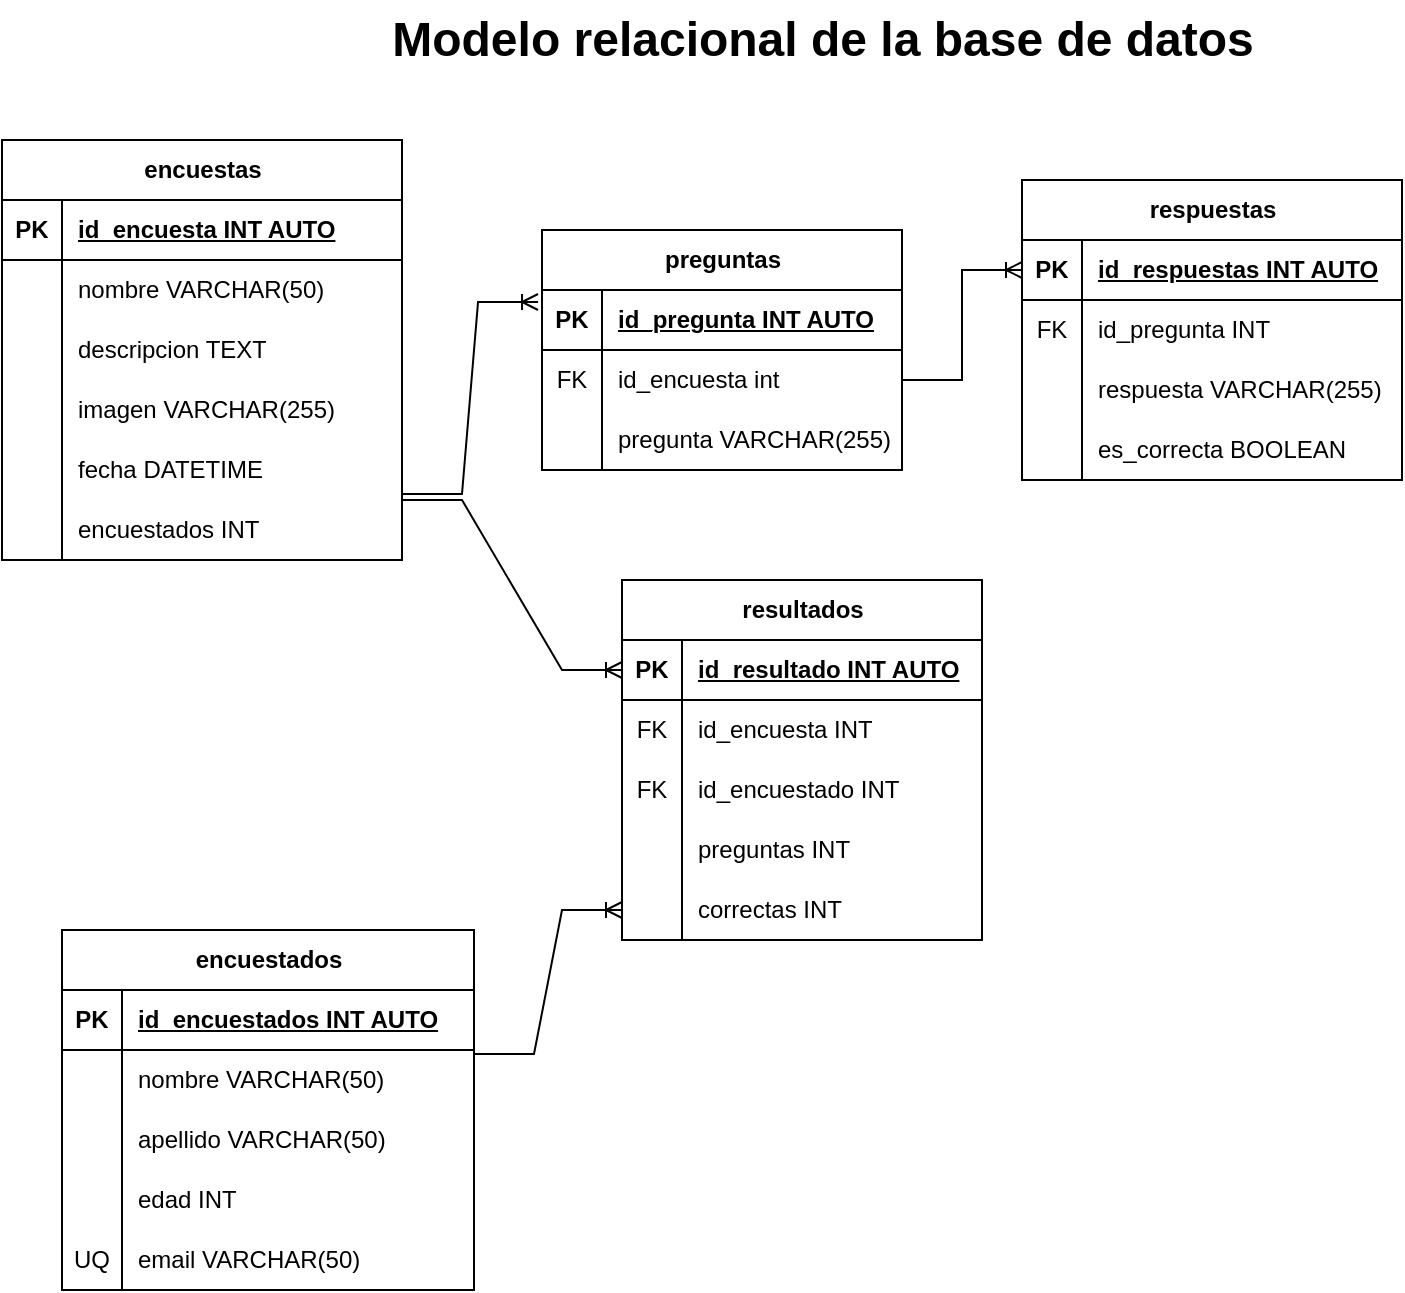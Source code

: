 <mxfile version="24.0.6" type="github">
  <diagram name="Página-1" id="o_aQSa7AjedKWSROX5de">
    <mxGraphModel dx="1193" dy="726" grid="1" gridSize="10" guides="1" tooltips="1" connect="1" arrows="1" fold="1" page="1" pageScale="1" pageWidth="827" pageHeight="1169" math="0" shadow="0">
      <root>
        <mxCell id="0" />
        <mxCell id="1" parent="0" />
        <mxCell id="Kpt_Jc85tGHieAsZ9Ay5-1" value="encuestas" style="shape=table;startSize=30;container=1;collapsible=1;childLayout=tableLayout;fixedRows=1;rowLines=0;fontStyle=1;align=center;resizeLast=1;html=1;" vertex="1" parent="1">
          <mxGeometry x="10" y="100" width="200" height="210" as="geometry" />
        </mxCell>
        <mxCell id="Kpt_Jc85tGHieAsZ9Ay5-2" value="" style="shape=tableRow;horizontal=0;startSize=0;swimlaneHead=0;swimlaneBody=0;fillColor=none;collapsible=0;dropTarget=0;points=[[0,0.5],[1,0.5]];portConstraint=eastwest;top=0;left=0;right=0;bottom=1;" vertex="1" parent="Kpt_Jc85tGHieAsZ9Ay5-1">
          <mxGeometry y="30" width="200" height="30" as="geometry" />
        </mxCell>
        <mxCell id="Kpt_Jc85tGHieAsZ9Ay5-3" value="PK" style="shape=partialRectangle;connectable=0;fillColor=none;top=0;left=0;bottom=0;right=0;fontStyle=1;overflow=hidden;whiteSpace=wrap;html=1;" vertex="1" parent="Kpt_Jc85tGHieAsZ9Ay5-2">
          <mxGeometry width="30" height="30" as="geometry">
            <mxRectangle width="30" height="30" as="alternateBounds" />
          </mxGeometry>
        </mxCell>
        <mxCell id="Kpt_Jc85tGHieAsZ9Ay5-4" value="id_encuesta INT AUTO" style="shape=partialRectangle;connectable=0;fillColor=none;top=0;left=0;bottom=0;right=0;align=left;spacingLeft=6;fontStyle=5;overflow=hidden;whiteSpace=wrap;html=1;" vertex="1" parent="Kpt_Jc85tGHieAsZ9Ay5-2">
          <mxGeometry x="30" width="170" height="30" as="geometry">
            <mxRectangle width="170" height="30" as="alternateBounds" />
          </mxGeometry>
        </mxCell>
        <mxCell id="Kpt_Jc85tGHieAsZ9Ay5-5" value="" style="shape=tableRow;horizontal=0;startSize=0;swimlaneHead=0;swimlaneBody=0;fillColor=none;collapsible=0;dropTarget=0;points=[[0,0.5],[1,0.5]];portConstraint=eastwest;top=0;left=0;right=0;bottom=0;" vertex="1" parent="Kpt_Jc85tGHieAsZ9Ay5-1">
          <mxGeometry y="60" width="200" height="30" as="geometry" />
        </mxCell>
        <mxCell id="Kpt_Jc85tGHieAsZ9Ay5-6" value="" style="shape=partialRectangle;connectable=0;fillColor=none;top=0;left=0;bottom=0;right=0;editable=1;overflow=hidden;whiteSpace=wrap;html=1;" vertex="1" parent="Kpt_Jc85tGHieAsZ9Ay5-5">
          <mxGeometry width="30" height="30" as="geometry">
            <mxRectangle width="30" height="30" as="alternateBounds" />
          </mxGeometry>
        </mxCell>
        <mxCell id="Kpt_Jc85tGHieAsZ9Ay5-7" value="nombre VARCHAR(50)" style="shape=partialRectangle;connectable=0;fillColor=none;top=0;left=0;bottom=0;right=0;align=left;spacingLeft=6;overflow=hidden;whiteSpace=wrap;html=1;" vertex="1" parent="Kpt_Jc85tGHieAsZ9Ay5-5">
          <mxGeometry x="30" width="170" height="30" as="geometry">
            <mxRectangle width="170" height="30" as="alternateBounds" />
          </mxGeometry>
        </mxCell>
        <mxCell id="Kpt_Jc85tGHieAsZ9Ay5-8" value="" style="shape=tableRow;horizontal=0;startSize=0;swimlaneHead=0;swimlaneBody=0;fillColor=none;collapsible=0;dropTarget=0;points=[[0,0.5],[1,0.5]];portConstraint=eastwest;top=0;left=0;right=0;bottom=0;" vertex="1" parent="Kpt_Jc85tGHieAsZ9Ay5-1">
          <mxGeometry y="90" width="200" height="30" as="geometry" />
        </mxCell>
        <mxCell id="Kpt_Jc85tGHieAsZ9Ay5-9" value="" style="shape=partialRectangle;connectable=0;fillColor=none;top=0;left=0;bottom=0;right=0;editable=1;overflow=hidden;whiteSpace=wrap;html=1;" vertex="1" parent="Kpt_Jc85tGHieAsZ9Ay5-8">
          <mxGeometry width="30" height="30" as="geometry">
            <mxRectangle width="30" height="30" as="alternateBounds" />
          </mxGeometry>
        </mxCell>
        <mxCell id="Kpt_Jc85tGHieAsZ9Ay5-10" value="descripcion TEXT" style="shape=partialRectangle;connectable=0;fillColor=none;top=0;left=0;bottom=0;right=0;align=left;spacingLeft=6;overflow=hidden;whiteSpace=wrap;html=1;" vertex="1" parent="Kpt_Jc85tGHieAsZ9Ay5-8">
          <mxGeometry x="30" width="170" height="30" as="geometry">
            <mxRectangle width="170" height="30" as="alternateBounds" />
          </mxGeometry>
        </mxCell>
        <mxCell id="Kpt_Jc85tGHieAsZ9Ay5-11" value="" style="shape=tableRow;horizontal=0;startSize=0;swimlaneHead=0;swimlaneBody=0;fillColor=none;collapsible=0;dropTarget=0;points=[[0,0.5],[1,0.5]];portConstraint=eastwest;top=0;left=0;right=0;bottom=0;" vertex="1" parent="Kpt_Jc85tGHieAsZ9Ay5-1">
          <mxGeometry y="120" width="200" height="30" as="geometry" />
        </mxCell>
        <mxCell id="Kpt_Jc85tGHieAsZ9Ay5-12" value="" style="shape=partialRectangle;connectable=0;fillColor=none;top=0;left=0;bottom=0;right=0;editable=1;overflow=hidden;whiteSpace=wrap;html=1;" vertex="1" parent="Kpt_Jc85tGHieAsZ9Ay5-11">
          <mxGeometry width="30" height="30" as="geometry">
            <mxRectangle width="30" height="30" as="alternateBounds" />
          </mxGeometry>
        </mxCell>
        <mxCell id="Kpt_Jc85tGHieAsZ9Ay5-13" value="imagen VARCHAR(255)" style="shape=partialRectangle;connectable=0;fillColor=none;top=0;left=0;bottom=0;right=0;align=left;spacingLeft=6;overflow=hidden;whiteSpace=wrap;html=1;" vertex="1" parent="Kpt_Jc85tGHieAsZ9Ay5-11">
          <mxGeometry x="30" width="170" height="30" as="geometry">
            <mxRectangle width="170" height="30" as="alternateBounds" />
          </mxGeometry>
        </mxCell>
        <mxCell id="Kpt_Jc85tGHieAsZ9Ay5-14" value="" style="shape=tableRow;horizontal=0;startSize=0;swimlaneHead=0;swimlaneBody=0;fillColor=none;collapsible=0;dropTarget=0;points=[[0,0.5],[1,0.5]];portConstraint=eastwest;top=0;left=0;right=0;bottom=0;" vertex="1" parent="Kpt_Jc85tGHieAsZ9Ay5-1">
          <mxGeometry y="150" width="200" height="30" as="geometry" />
        </mxCell>
        <mxCell id="Kpt_Jc85tGHieAsZ9Ay5-15" value="" style="shape=partialRectangle;connectable=0;fillColor=none;top=0;left=0;bottom=0;right=0;editable=1;overflow=hidden;whiteSpace=wrap;html=1;" vertex="1" parent="Kpt_Jc85tGHieAsZ9Ay5-14">
          <mxGeometry width="30" height="30" as="geometry">
            <mxRectangle width="30" height="30" as="alternateBounds" />
          </mxGeometry>
        </mxCell>
        <mxCell id="Kpt_Jc85tGHieAsZ9Ay5-16" value="fecha DATETIME" style="shape=partialRectangle;connectable=0;fillColor=none;top=0;left=0;bottom=0;right=0;align=left;spacingLeft=6;overflow=hidden;whiteSpace=wrap;html=1;" vertex="1" parent="Kpt_Jc85tGHieAsZ9Ay5-14">
          <mxGeometry x="30" width="170" height="30" as="geometry">
            <mxRectangle width="170" height="30" as="alternateBounds" />
          </mxGeometry>
        </mxCell>
        <mxCell id="Kpt_Jc85tGHieAsZ9Ay5-17" value="" style="shape=tableRow;horizontal=0;startSize=0;swimlaneHead=0;swimlaneBody=0;fillColor=none;collapsible=0;dropTarget=0;points=[[0,0.5],[1,0.5]];portConstraint=eastwest;top=0;left=0;right=0;bottom=0;" vertex="1" parent="Kpt_Jc85tGHieAsZ9Ay5-1">
          <mxGeometry y="180" width="200" height="30" as="geometry" />
        </mxCell>
        <mxCell id="Kpt_Jc85tGHieAsZ9Ay5-18" value="" style="shape=partialRectangle;connectable=0;fillColor=none;top=0;left=0;bottom=0;right=0;editable=1;overflow=hidden;whiteSpace=wrap;html=1;" vertex="1" parent="Kpt_Jc85tGHieAsZ9Ay5-17">
          <mxGeometry width="30" height="30" as="geometry">
            <mxRectangle width="30" height="30" as="alternateBounds" />
          </mxGeometry>
        </mxCell>
        <mxCell id="Kpt_Jc85tGHieAsZ9Ay5-19" value="encuestados INT" style="shape=partialRectangle;connectable=0;fillColor=none;top=0;left=0;bottom=0;right=0;align=left;spacingLeft=6;overflow=hidden;whiteSpace=wrap;html=1;" vertex="1" parent="Kpt_Jc85tGHieAsZ9Ay5-17">
          <mxGeometry x="30" width="170" height="30" as="geometry">
            <mxRectangle width="170" height="30" as="alternateBounds" />
          </mxGeometry>
        </mxCell>
        <mxCell id="Kpt_Jc85tGHieAsZ9Ay5-20" value="preguntas" style="shape=table;startSize=30;container=1;collapsible=1;childLayout=tableLayout;fixedRows=1;rowLines=0;fontStyle=1;align=center;resizeLast=1;html=1;" vertex="1" parent="1">
          <mxGeometry x="280" y="145" width="180" height="120" as="geometry" />
        </mxCell>
        <mxCell id="Kpt_Jc85tGHieAsZ9Ay5-21" value="" style="shape=tableRow;horizontal=0;startSize=0;swimlaneHead=0;swimlaneBody=0;fillColor=none;collapsible=0;dropTarget=0;points=[[0,0.5],[1,0.5]];portConstraint=eastwest;top=0;left=0;right=0;bottom=1;" vertex="1" parent="Kpt_Jc85tGHieAsZ9Ay5-20">
          <mxGeometry y="30" width="180" height="30" as="geometry" />
        </mxCell>
        <mxCell id="Kpt_Jc85tGHieAsZ9Ay5-22" value="PK" style="shape=partialRectangle;connectable=0;fillColor=none;top=0;left=0;bottom=0;right=0;fontStyle=1;overflow=hidden;whiteSpace=wrap;html=1;" vertex="1" parent="Kpt_Jc85tGHieAsZ9Ay5-21">
          <mxGeometry width="30" height="30" as="geometry">
            <mxRectangle width="30" height="30" as="alternateBounds" />
          </mxGeometry>
        </mxCell>
        <mxCell id="Kpt_Jc85tGHieAsZ9Ay5-23" value="id_pregunta INT AUTO" style="shape=partialRectangle;connectable=0;fillColor=none;top=0;left=0;bottom=0;right=0;align=left;spacingLeft=6;fontStyle=5;overflow=hidden;whiteSpace=wrap;html=1;" vertex="1" parent="Kpt_Jc85tGHieAsZ9Ay5-21">
          <mxGeometry x="30" width="150" height="30" as="geometry">
            <mxRectangle width="150" height="30" as="alternateBounds" />
          </mxGeometry>
        </mxCell>
        <mxCell id="Kpt_Jc85tGHieAsZ9Ay5-24" value="" style="shape=tableRow;horizontal=0;startSize=0;swimlaneHead=0;swimlaneBody=0;fillColor=none;collapsible=0;dropTarget=0;points=[[0,0.5],[1,0.5]];portConstraint=eastwest;top=0;left=0;right=0;bottom=0;" vertex="1" parent="Kpt_Jc85tGHieAsZ9Ay5-20">
          <mxGeometry y="60" width="180" height="30" as="geometry" />
        </mxCell>
        <mxCell id="Kpt_Jc85tGHieAsZ9Ay5-25" value="FK" style="shape=partialRectangle;connectable=0;fillColor=none;top=0;left=0;bottom=0;right=0;editable=1;overflow=hidden;whiteSpace=wrap;html=1;" vertex="1" parent="Kpt_Jc85tGHieAsZ9Ay5-24">
          <mxGeometry width="30" height="30" as="geometry">
            <mxRectangle width="30" height="30" as="alternateBounds" />
          </mxGeometry>
        </mxCell>
        <mxCell id="Kpt_Jc85tGHieAsZ9Ay5-26" value="id_encuesta int" style="shape=partialRectangle;connectable=0;fillColor=none;top=0;left=0;bottom=0;right=0;align=left;spacingLeft=6;overflow=hidden;whiteSpace=wrap;html=1;" vertex="1" parent="Kpt_Jc85tGHieAsZ9Ay5-24">
          <mxGeometry x="30" width="150" height="30" as="geometry">
            <mxRectangle width="150" height="30" as="alternateBounds" />
          </mxGeometry>
        </mxCell>
        <mxCell id="Kpt_Jc85tGHieAsZ9Ay5-27" value="" style="shape=tableRow;horizontal=0;startSize=0;swimlaneHead=0;swimlaneBody=0;fillColor=none;collapsible=0;dropTarget=0;points=[[0,0.5],[1,0.5]];portConstraint=eastwest;top=0;left=0;right=0;bottom=0;" vertex="1" parent="Kpt_Jc85tGHieAsZ9Ay5-20">
          <mxGeometry y="90" width="180" height="30" as="geometry" />
        </mxCell>
        <mxCell id="Kpt_Jc85tGHieAsZ9Ay5-28" value="" style="shape=partialRectangle;connectable=0;fillColor=none;top=0;left=0;bottom=0;right=0;editable=1;overflow=hidden;whiteSpace=wrap;html=1;" vertex="1" parent="Kpt_Jc85tGHieAsZ9Ay5-27">
          <mxGeometry width="30" height="30" as="geometry">
            <mxRectangle width="30" height="30" as="alternateBounds" />
          </mxGeometry>
        </mxCell>
        <mxCell id="Kpt_Jc85tGHieAsZ9Ay5-29" value="pregunta VARCHAR(255)" style="shape=partialRectangle;connectable=0;fillColor=none;top=0;left=0;bottom=0;right=0;align=left;spacingLeft=6;overflow=hidden;whiteSpace=wrap;html=1;" vertex="1" parent="Kpt_Jc85tGHieAsZ9Ay5-27">
          <mxGeometry x="30" width="150" height="30" as="geometry">
            <mxRectangle width="150" height="30" as="alternateBounds" />
          </mxGeometry>
        </mxCell>
        <mxCell id="Kpt_Jc85tGHieAsZ9Ay5-33" value="respuestas" style="shape=table;startSize=30;container=1;collapsible=1;childLayout=tableLayout;fixedRows=1;rowLines=0;fontStyle=1;align=center;resizeLast=1;html=1;" vertex="1" parent="1">
          <mxGeometry x="520" y="120" width="190" height="150" as="geometry" />
        </mxCell>
        <mxCell id="Kpt_Jc85tGHieAsZ9Ay5-34" value="" style="shape=tableRow;horizontal=0;startSize=0;swimlaneHead=0;swimlaneBody=0;fillColor=none;collapsible=0;dropTarget=0;points=[[0,0.5],[1,0.5]];portConstraint=eastwest;top=0;left=0;right=0;bottom=1;" vertex="1" parent="Kpt_Jc85tGHieAsZ9Ay5-33">
          <mxGeometry y="30" width="190" height="30" as="geometry" />
        </mxCell>
        <mxCell id="Kpt_Jc85tGHieAsZ9Ay5-35" value="PK" style="shape=partialRectangle;connectable=0;fillColor=none;top=0;left=0;bottom=0;right=0;fontStyle=1;overflow=hidden;whiteSpace=wrap;html=1;" vertex="1" parent="Kpt_Jc85tGHieAsZ9Ay5-34">
          <mxGeometry width="30" height="30" as="geometry">
            <mxRectangle width="30" height="30" as="alternateBounds" />
          </mxGeometry>
        </mxCell>
        <mxCell id="Kpt_Jc85tGHieAsZ9Ay5-36" value="id_respuestas INT AUTO" style="shape=partialRectangle;connectable=0;fillColor=none;top=0;left=0;bottom=0;right=0;align=left;spacingLeft=6;fontStyle=5;overflow=hidden;whiteSpace=wrap;html=1;" vertex="1" parent="Kpt_Jc85tGHieAsZ9Ay5-34">
          <mxGeometry x="30" width="160" height="30" as="geometry">
            <mxRectangle width="160" height="30" as="alternateBounds" />
          </mxGeometry>
        </mxCell>
        <mxCell id="Kpt_Jc85tGHieAsZ9Ay5-37" value="" style="shape=tableRow;horizontal=0;startSize=0;swimlaneHead=0;swimlaneBody=0;fillColor=none;collapsible=0;dropTarget=0;points=[[0,0.5],[1,0.5]];portConstraint=eastwest;top=0;left=0;right=0;bottom=0;" vertex="1" parent="Kpt_Jc85tGHieAsZ9Ay5-33">
          <mxGeometry y="60" width="190" height="30" as="geometry" />
        </mxCell>
        <mxCell id="Kpt_Jc85tGHieAsZ9Ay5-38" value="FK" style="shape=partialRectangle;connectable=0;fillColor=none;top=0;left=0;bottom=0;right=0;editable=1;overflow=hidden;whiteSpace=wrap;html=1;" vertex="1" parent="Kpt_Jc85tGHieAsZ9Ay5-37">
          <mxGeometry width="30" height="30" as="geometry">
            <mxRectangle width="30" height="30" as="alternateBounds" />
          </mxGeometry>
        </mxCell>
        <mxCell id="Kpt_Jc85tGHieAsZ9Ay5-39" value="id_pregunta INT" style="shape=partialRectangle;connectable=0;fillColor=none;top=0;left=0;bottom=0;right=0;align=left;spacingLeft=6;overflow=hidden;whiteSpace=wrap;html=1;" vertex="1" parent="Kpt_Jc85tGHieAsZ9Ay5-37">
          <mxGeometry x="30" width="160" height="30" as="geometry">
            <mxRectangle width="160" height="30" as="alternateBounds" />
          </mxGeometry>
        </mxCell>
        <mxCell id="Kpt_Jc85tGHieAsZ9Ay5-40" value="" style="shape=tableRow;horizontal=0;startSize=0;swimlaneHead=0;swimlaneBody=0;fillColor=none;collapsible=0;dropTarget=0;points=[[0,0.5],[1,0.5]];portConstraint=eastwest;top=0;left=0;right=0;bottom=0;" vertex="1" parent="Kpt_Jc85tGHieAsZ9Ay5-33">
          <mxGeometry y="90" width="190" height="30" as="geometry" />
        </mxCell>
        <mxCell id="Kpt_Jc85tGHieAsZ9Ay5-41" value="" style="shape=partialRectangle;connectable=0;fillColor=none;top=0;left=0;bottom=0;right=0;editable=1;overflow=hidden;whiteSpace=wrap;html=1;" vertex="1" parent="Kpt_Jc85tGHieAsZ9Ay5-40">
          <mxGeometry width="30" height="30" as="geometry">
            <mxRectangle width="30" height="30" as="alternateBounds" />
          </mxGeometry>
        </mxCell>
        <mxCell id="Kpt_Jc85tGHieAsZ9Ay5-42" value="respuesta VARCHAR(255)" style="shape=partialRectangle;connectable=0;fillColor=none;top=0;left=0;bottom=0;right=0;align=left;spacingLeft=6;overflow=hidden;whiteSpace=wrap;html=1;" vertex="1" parent="Kpt_Jc85tGHieAsZ9Ay5-40">
          <mxGeometry x="30" width="160" height="30" as="geometry">
            <mxRectangle width="160" height="30" as="alternateBounds" />
          </mxGeometry>
        </mxCell>
        <mxCell id="Kpt_Jc85tGHieAsZ9Ay5-43" value="" style="shape=tableRow;horizontal=0;startSize=0;swimlaneHead=0;swimlaneBody=0;fillColor=none;collapsible=0;dropTarget=0;points=[[0,0.5],[1,0.5]];portConstraint=eastwest;top=0;left=0;right=0;bottom=0;" vertex="1" parent="Kpt_Jc85tGHieAsZ9Ay5-33">
          <mxGeometry y="120" width="190" height="30" as="geometry" />
        </mxCell>
        <mxCell id="Kpt_Jc85tGHieAsZ9Ay5-44" value="" style="shape=partialRectangle;connectable=0;fillColor=none;top=0;left=0;bottom=0;right=0;editable=1;overflow=hidden;whiteSpace=wrap;html=1;" vertex="1" parent="Kpt_Jc85tGHieAsZ9Ay5-43">
          <mxGeometry width="30" height="30" as="geometry">
            <mxRectangle width="30" height="30" as="alternateBounds" />
          </mxGeometry>
        </mxCell>
        <mxCell id="Kpt_Jc85tGHieAsZ9Ay5-45" value="es_correcta BOOLEAN" style="shape=partialRectangle;connectable=0;fillColor=none;top=0;left=0;bottom=0;right=0;align=left;spacingLeft=6;overflow=hidden;whiteSpace=wrap;html=1;" vertex="1" parent="Kpt_Jc85tGHieAsZ9Ay5-43">
          <mxGeometry x="30" width="160" height="30" as="geometry">
            <mxRectangle width="160" height="30" as="alternateBounds" />
          </mxGeometry>
        </mxCell>
        <mxCell id="Kpt_Jc85tGHieAsZ9Ay5-46" value="encuestados" style="shape=table;startSize=30;container=1;collapsible=1;childLayout=tableLayout;fixedRows=1;rowLines=0;fontStyle=1;align=center;resizeLast=1;html=1;" vertex="1" parent="1">
          <mxGeometry x="40" y="495" width="206" height="180" as="geometry" />
        </mxCell>
        <mxCell id="Kpt_Jc85tGHieAsZ9Ay5-47" value="" style="shape=tableRow;horizontal=0;startSize=0;swimlaneHead=0;swimlaneBody=0;fillColor=none;collapsible=0;dropTarget=0;points=[[0,0.5],[1,0.5]];portConstraint=eastwest;top=0;left=0;right=0;bottom=1;" vertex="1" parent="Kpt_Jc85tGHieAsZ9Ay5-46">
          <mxGeometry y="30" width="206" height="30" as="geometry" />
        </mxCell>
        <mxCell id="Kpt_Jc85tGHieAsZ9Ay5-48" value="PK" style="shape=partialRectangle;connectable=0;fillColor=none;top=0;left=0;bottom=0;right=0;fontStyle=1;overflow=hidden;whiteSpace=wrap;html=1;" vertex="1" parent="Kpt_Jc85tGHieAsZ9Ay5-47">
          <mxGeometry width="30" height="30" as="geometry">
            <mxRectangle width="30" height="30" as="alternateBounds" />
          </mxGeometry>
        </mxCell>
        <mxCell id="Kpt_Jc85tGHieAsZ9Ay5-49" value="id_encuestados INT AUTO" style="shape=partialRectangle;connectable=0;fillColor=none;top=0;left=0;bottom=0;right=0;align=left;spacingLeft=6;fontStyle=5;overflow=hidden;whiteSpace=wrap;html=1;" vertex="1" parent="Kpt_Jc85tGHieAsZ9Ay5-47">
          <mxGeometry x="30" width="176" height="30" as="geometry">
            <mxRectangle width="176" height="30" as="alternateBounds" />
          </mxGeometry>
        </mxCell>
        <mxCell id="Kpt_Jc85tGHieAsZ9Ay5-50" value="" style="shape=tableRow;horizontal=0;startSize=0;swimlaneHead=0;swimlaneBody=0;fillColor=none;collapsible=0;dropTarget=0;points=[[0,0.5],[1,0.5]];portConstraint=eastwest;top=0;left=0;right=0;bottom=0;" vertex="1" parent="Kpt_Jc85tGHieAsZ9Ay5-46">
          <mxGeometry y="60" width="206" height="30" as="geometry" />
        </mxCell>
        <mxCell id="Kpt_Jc85tGHieAsZ9Ay5-51" value="" style="shape=partialRectangle;connectable=0;fillColor=none;top=0;left=0;bottom=0;right=0;editable=1;overflow=hidden;whiteSpace=wrap;html=1;" vertex="1" parent="Kpt_Jc85tGHieAsZ9Ay5-50">
          <mxGeometry width="30" height="30" as="geometry">
            <mxRectangle width="30" height="30" as="alternateBounds" />
          </mxGeometry>
        </mxCell>
        <mxCell id="Kpt_Jc85tGHieAsZ9Ay5-52" value="nombre VARCHAR(50)" style="shape=partialRectangle;connectable=0;fillColor=none;top=0;left=0;bottom=0;right=0;align=left;spacingLeft=6;overflow=hidden;whiteSpace=wrap;html=1;" vertex="1" parent="Kpt_Jc85tGHieAsZ9Ay5-50">
          <mxGeometry x="30" width="176" height="30" as="geometry">
            <mxRectangle width="176" height="30" as="alternateBounds" />
          </mxGeometry>
        </mxCell>
        <mxCell id="Kpt_Jc85tGHieAsZ9Ay5-53" value="" style="shape=tableRow;horizontal=0;startSize=0;swimlaneHead=0;swimlaneBody=0;fillColor=none;collapsible=0;dropTarget=0;points=[[0,0.5],[1,0.5]];portConstraint=eastwest;top=0;left=0;right=0;bottom=0;" vertex="1" parent="Kpt_Jc85tGHieAsZ9Ay5-46">
          <mxGeometry y="90" width="206" height="30" as="geometry" />
        </mxCell>
        <mxCell id="Kpt_Jc85tGHieAsZ9Ay5-54" value="" style="shape=partialRectangle;connectable=0;fillColor=none;top=0;left=0;bottom=0;right=0;editable=1;overflow=hidden;whiteSpace=wrap;html=1;" vertex="1" parent="Kpt_Jc85tGHieAsZ9Ay5-53">
          <mxGeometry width="30" height="30" as="geometry">
            <mxRectangle width="30" height="30" as="alternateBounds" />
          </mxGeometry>
        </mxCell>
        <mxCell id="Kpt_Jc85tGHieAsZ9Ay5-55" value="apellido VARCHAR(50)" style="shape=partialRectangle;connectable=0;fillColor=none;top=0;left=0;bottom=0;right=0;align=left;spacingLeft=6;overflow=hidden;whiteSpace=wrap;html=1;" vertex="1" parent="Kpt_Jc85tGHieAsZ9Ay5-53">
          <mxGeometry x="30" width="176" height="30" as="geometry">
            <mxRectangle width="176" height="30" as="alternateBounds" />
          </mxGeometry>
        </mxCell>
        <mxCell id="Kpt_Jc85tGHieAsZ9Ay5-56" value="" style="shape=tableRow;horizontal=0;startSize=0;swimlaneHead=0;swimlaneBody=0;fillColor=none;collapsible=0;dropTarget=0;points=[[0,0.5],[1,0.5]];portConstraint=eastwest;top=0;left=0;right=0;bottom=0;" vertex="1" parent="Kpt_Jc85tGHieAsZ9Ay5-46">
          <mxGeometry y="120" width="206" height="30" as="geometry" />
        </mxCell>
        <mxCell id="Kpt_Jc85tGHieAsZ9Ay5-57" value="" style="shape=partialRectangle;connectable=0;fillColor=none;top=0;left=0;bottom=0;right=0;editable=1;overflow=hidden;whiteSpace=wrap;html=1;" vertex="1" parent="Kpt_Jc85tGHieAsZ9Ay5-56">
          <mxGeometry width="30" height="30" as="geometry">
            <mxRectangle width="30" height="30" as="alternateBounds" />
          </mxGeometry>
        </mxCell>
        <mxCell id="Kpt_Jc85tGHieAsZ9Ay5-58" value="edad INT" style="shape=partialRectangle;connectable=0;fillColor=none;top=0;left=0;bottom=0;right=0;align=left;spacingLeft=6;overflow=hidden;whiteSpace=wrap;html=1;" vertex="1" parent="Kpt_Jc85tGHieAsZ9Ay5-56">
          <mxGeometry x="30" width="176" height="30" as="geometry">
            <mxRectangle width="176" height="30" as="alternateBounds" />
          </mxGeometry>
        </mxCell>
        <mxCell id="Kpt_Jc85tGHieAsZ9Ay5-59" value="" style="shape=tableRow;horizontal=0;startSize=0;swimlaneHead=0;swimlaneBody=0;fillColor=none;collapsible=0;dropTarget=0;points=[[0,0.5],[1,0.5]];portConstraint=eastwest;top=0;left=0;right=0;bottom=0;" vertex="1" parent="Kpt_Jc85tGHieAsZ9Ay5-46">
          <mxGeometry y="150" width="206" height="30" as="geometry" />
        </mxCell>
        <mxCell id="Kpt_Jc85tGHieAsZ9Ay5-60" value="UQ" style="shape=partialRectangle;connectable=0;fillColor=none;top=0;left=0;bottom=0;right=0;editable=1;overflow=hidden;whiteSpace=wrap;html=1;" vertex="1" parent="Kpt_Jc85tGHieAsZ9Ay5-59">
          <mxGeometry width="30" height="30" as="geometry">
            <mxRectangle width="30" height="30" as="alternateBounds" />
          </mxGeometry>
        </mxCell>
        <mxCell id="Kpt_Jc85tGHieAsZ9Ay5-61" value="email VARCHAR(50)" style="shape=partialRectangle;connectable=0;fillColor=none;top=0;left=0;bottom=0;right=0;align=left;spacingLeft=6;overflow=hidden;whiteSpace=wrap;html=1;" vertex="1" parent="Kpt_Jc85tGHieAsZ9Ay5-59">
          <mxGeometry x="30" width="176" height="30" as="geometry">
            <mxRectangle width="176" height="30" as="alternateBounds" />
          </mxGeometry>
        </mxCell>
        <mxCell id="Kpt_Jc85tGHieAsZ9Ay5-62" value="resultados" style="shape=table;startSize=30;container=1;collapsible=1;childLayout=tableLayout;fixedRows=1;rowLines=0;fontStyle=1;align=center;resizeLast=1;html=1;" vertex="1" parent="1">
          <mxGeometry x="320" y="320" width="180" height="180" as="geometry" />
        </mxCell>
        <mxCell id="Kpt_Jc85tGHieAsZ9Ay5-63" value="" style="shape=tableRow;horizontal=0;startSize=0;swimlaneHead=0;swimlaneBody=0;fillColor=none;collapsible=0;dropTarget=0;points=[[0,0.5],[1,0.5]];portConstraint=eastwest;top=0;left=0;right=0;bottom=1;" vertex="1" parent="Kpt_Jc85tGHieAsZ9Ay5-62">
          <mxGeometry y="30" width="180" height="30" as="geometry" />
        </mxCell>
        <mxCell id="Kpt_Jc85tGHieAsZ9Ay5-64" value="PK" style="shape=partialRectangle;connectable=0;fillColor=none;top=0;left=0;bottom=0;right=0;fontStyle=1;overflow=hidden;whiteSpace=wrap;html=1;" vertex="1" parent="Kpt_Jc85tGHieAsZ9Ay5-63">
          <mxGeometry width="30" height="30" as="geometry">
            <mxRectangle width="30" height="30" as="alternateBounds" />
          </mxGeometry>
        </mxCell>
        <mxCell id="Kpt_Jc85tGHieAsZ9Ay5-65" value="id_resultado INT AUTO" style="shape=partialRectangle;connectable=0;fillColor=none;top=0;left=0;bottom=0;right=0;align=left;spacingLeft=6;fontStyle=5;overflow=hidden;whiteSpace=wrap;html=1;" vertex="1" parent="Kpt_Jc85tGHieAsZ9Ay5-63">
          <mxGeometry x="30" width="150" height="30" as="geometry">
            <mxRectangle width="150" height="30" as="alternateBounds" />
          </mxGeometry>
        </mxCell>
        <mxCell id="Kpt_Jc85tGHieAsZ9Ay5-66" value="" style="shape=tableRow;horizontal=0;startSize=0;swimlaneHead=0;swimlaneBody=0;fillColor=none;collapsible=0;dropTarget=0;points=[[0,0.5],[1,0.5]];portConstraint=eastwest;top=0;left=0;right=0;bottom=0;" vertex="1" parent="Kpt_Jc85tGHieAsZ9Ay5-62">
          <mxGeometry y="60" width="180" height="30" as="geometry" />
        </mxCell>
        <mxCell id="Kpt_Jc85tGHieAsZ9Ay5-67" value="FK" style="shape=partialRectangle;connectable=0;fillColor=none;top=0;left=0;bottom=0;right=0;editable=1;overflow=hidden;whiteSpace=wrap;html=1;" vertex="1" parent="Kpt_Jc85tGHieAsZ9Ay5-66">
          <mxGeometry width="30" height="30" as="geometry">
            <mxRectangle width="30" height="30" as="alternateBounds" />
          </mxGeometry>
        </mxCell>
        <mxCell id="Kpt_Jc85tGHieAsZ9Ay5-68" value="id_encuesta INT" style="shape=partialRectangle;connectable=0;fillColor=none;top=0;left=0;bottom=0;right=0;align=left;spacingLeft=6;overflow=hidden;whiteSpace=wrap;html=1;" vertex="1" parent="Kpt_Jc85tGHieAsZ9Ay5-66">
          <mxGeometry x="30" width="150" height="30" as="geometry">
            <mxRectangle width="150" height="30" as="alternateBounds" />
          </mxGeometry>
        </mxCell>
        <mxCell id="Kpt_Jc85tGHieAsZ9Ay5-69" value="" style="shape=tableRow;horizontal=0;startSize=0;swimlaneHead=0;swimlaneBody=0;fillColor=none;collapsible=0;dropTarget=0;points=[[0,0.5],[1,0.5]];portConstraint=eastwest;top=0;left=0;right=0;bottom=0;" vertex="1" parent="Kpt_Jc85tGHieAsZ9Ay5-62">
          <mxGeometry y="90" width="180" height="30" as="geometry" />
        </mxCell>
        <mxCell id="Kpt_Jc85tGHieAsZ9Ay5-70" value="FK" style="shape=partialRectangle;connectable=0;fillColor=none;top=0;left=0;bottom=0;right=0;editable=1;overflow=hidden;whiteSpace=wrap;html=1;" vertex="1" parent="Kpt_Jc85tGHieAsZ9Ay5-69">
          <mxGeometry width="30" height="30" as="geometry">
            <mxRectangle width="30" height="30" as="alternateBounds" />
          </mxGeometry>
        </mxCell>
        <mxCell id="Kpt_Jc85tGHieAsZ9Ay5-71" value="id_encuestado INT" style="shape=partialRectangle;connectable=0;fillColor=none;top=0;left=0;bottom=0;right=0;align=left;spacingLeft=6;overflow=hidden;whiteSpace=wrap;html=1;" vertex="1" parent="Kpt_Jc85tGHieAsZ9Ay5-69">
          <mxGeometry x="30" width="150" height="30" as="geometry">
            <mxRectangle width="150" height="30" as="alternateBounds" />
          </mxGeometry>
        </mxCell>
        <mxCell id="Kpt_Jc85tGHieAsZ9Ay5-72" value="" style="shape=tableRow;horizontal=0;startSize=0;swimlaneHead=0;swimlaneBody=0;fillColor=none;collapsible=0;dropTarget=0;points=[[0,0.5],[1,0.5]];portConstraint=eastwest;top=0;left=0;right=0;bottom=0;" vertex="1" parent="Kpt_Jc85tGHieAsZ9Ay5-62">
          <mxGeometry y="120" width="180" height="30" as="geometry" />
        </mxCell>
        <mxCell id="Kpt_Jc85tGHieAsZ9Ay5-73" value="" style="shape=partialRectangle;connectable=0;fillColor=none;top=0;left=0;bottom=0;right=0;editable=1;overflow=hidden;whiteSpace=wrap;html=1;" vertex="1" parent="Kpt_Jc85tGHieAsZ9Ay5-72">
          <mxGeometry width="30" height="30" as="geometry">
            <mxRectangle width="30" height="30" as="alternateBounds" />
          </mxGeometry>
        </mxCell>
        <mxCell id="Kpt_Jc85tGHieAsZ9Ay5-74" value="preguntas INT" style="shape=partialRectangle;connectable=0;fillColor=none;top=0;left=0;bottom=0;right=0;align=left;spacingLeft=6;overflow=hidden;whiteSpace=wrap;html=1;" vertex="1" parent="Kpt_Jc85tGHieAsZ9Ay5-72">
          <mxGeometry x="30" width="150" height="30" as="geometry">
            <mxRectangle width="150" height="30" as="alternateBounds" />
          </mxGeometry>
        </mxCell>
        <mxCell id="Kpt_Jc85tGHieAsZ9Ay5-75" value="" style="shape=tableRow;horizontal=0;startSize=0;swimlaneHead=0;swimlaneBody=0;fillColor=none;collapsible=0;dropTarget=0;points=[[0,0.5],[1,0.5]];portConstraint=eastwest;top=0;left=0;right=0;bottom=0;" vertex="1" parent="Kpt_Jc85tGHieAsZ9Ay5-62">
          <mxGeometry y="150" width="180" height="30" as="geometry" />
        </mxCell>
        <mxCell id="Kpt_Jc85tGHieAsZ9Ay5-76" value="" style="shape=partialRectangle;connectable=0;fillColor=none;top=0;left=0;bottom=0;right=0;editable=1;overflow=hidden;whiteSpace=wrap;html=1;" vertex="1" parent="Kpt_Jc85tGHieAsZ9Ay5-75">
          <mxGeometry width="30" height="30" as="geometry">
            <mxRectangle width="30" height="30" as="alternateBounds" />
          </mxGeometry>
        </mxCell>
        <mxCell id="Kpt_Jc85tGHieAsZ9Ay5-77" value="correctas INT" style="shape=partialRectangle;connectable=0;fillColor=none;top=0;left=0;bottom=0;right=0;align=left;spacingLeft=6;overflow=hidden;whiteSpace=wrap;html=1;" vertex="1" parent="Kpt_Jc85tGHieAsZ9Ay5-75">
          <mxGeometry x="30" width="150" height="30" as="geometry">
            <mxRectangle width="150" height="30" as="alternateBounds" />
          </mxGeometry>
        </mxCell>
        <mxCell id="Kpt_Jc85tGHieAsZ9Ay5-78" value="" style="edgeStyle=entityRelationEdgeStyle;fontSize=12;html=1;endArrow=ERoneToMany;rounded=0;exitX=1;exitY=-0.1;exitDx=0;exitDy=0;exitPerimeter=0;entryX=-0.011;entryY=0.2;entryDx=0;entryDy=0;entryPerimeter=0;" edge="1" parent="1" source="Kpt_Jc85tGHieAsZ9Ay5-17" target="Kpt_Jc85tGHieAsZ9Ay5-21">
          <mxGeometry width="100" height="100" relative="1" as="geometry">
            <mxPoint x="250" y="280" as="sourcePoint" />
            <mxPoint x="350" y="180" as="targetPoint" />
            <Array as="points">
              <mxPoint x="260" y="180" />
            </Array>
          </mxGeometry>
        </mxCell>
        <mxCell id="Kpt_Jc85tGHieAsZ9Ay5-79" value="" style="edgeStyle=entityRelationEdgeStyle;fontSize=12;html=1;endArrow=ERoneToMany;rounded=0;exitX=1;exitY=0.5;exitDx=0;exitDy=0;" edge="1" parent="1" source="Kpt_Jc85tGHieAsZ9Ay5-24" target="Kpt_Jc85tGHieAsZ9Ay5-34">
          <mxGeometry width="100" height="100" relative="1" as="geometry">
            <mxPoint x="360" y="350" as="sourcePoint" />
            <mxPoint x="460" y="250" as="targetPoint" />
          </mxGeometry>
        </mxCell>
        <mxCell id="Kpt_Jc85tGHieAsZ9Ay5-80" value="" style="edgeStyle=entityRelationEdgeStyle;fontSize=12;html=1;endArrow=ERoneToMany;rounded=0;exitX=1;exitY=0.067;exitDx=0;exitDy=0;exitPerimeter=0;entryX=0;entryY=0.5;entryDx=0;entryDy=0;" edge="1" parent="1" source="Kpt_Jc85tGHieAsZ9Ay5-50" target="Kpt_Jc85tGHieAsZ9Ay5-75">
          <mxGeometry width="100" height="100" relative="1" as="geometry">
            <mxPoint x="520" y="350" as="sourcePoint" />
            <mxPoint x="620" y="250" as="targetPoint" />
          </mxGeometry>
        </mxCell>
        <mxCell id="Kpt_Jc85tGHieAsZ9Ay5-81" value="" style="edgeStyle=entityRelationEdgeStyle;fontSize=12;html=1;endArrow=ERoneToMany;rounded=0;entryX=0;entryY=0.5;entryDx=0;entryDy=0;" edge="1" parent="1" target="Kpt_Jc85tGHieAsZ9Ay5-63">
          <mxGeometry width="100" height="100" relative="1" as="geometry">
            <mxPoint x="210" y="280" as="sourcePoint" />
            <mxPoint x="430" y="310" as="targetPoint" />
            <Array as="points">
              <mxPoint x="240" y="280" />
            </Array>
          </mxGeometry>
        </mxCell>
        <mxCell id="Kpt_Jc85tGHieAsZ9Ay5-82" value="Modelo relacional de la base de datos" style="text;strokeColor=none;fillColor=none;html=1;fontSize=24;fontStyle=1;verticalAlign=middle;align=center;" vertex="1" parent="1">
          <mxGeometry x="190" y="30" width="460" height="40" as="geometry" />
        </mxCell>
      </root>
    </mxGraphModel>
  </diagram>
</mxfile>
